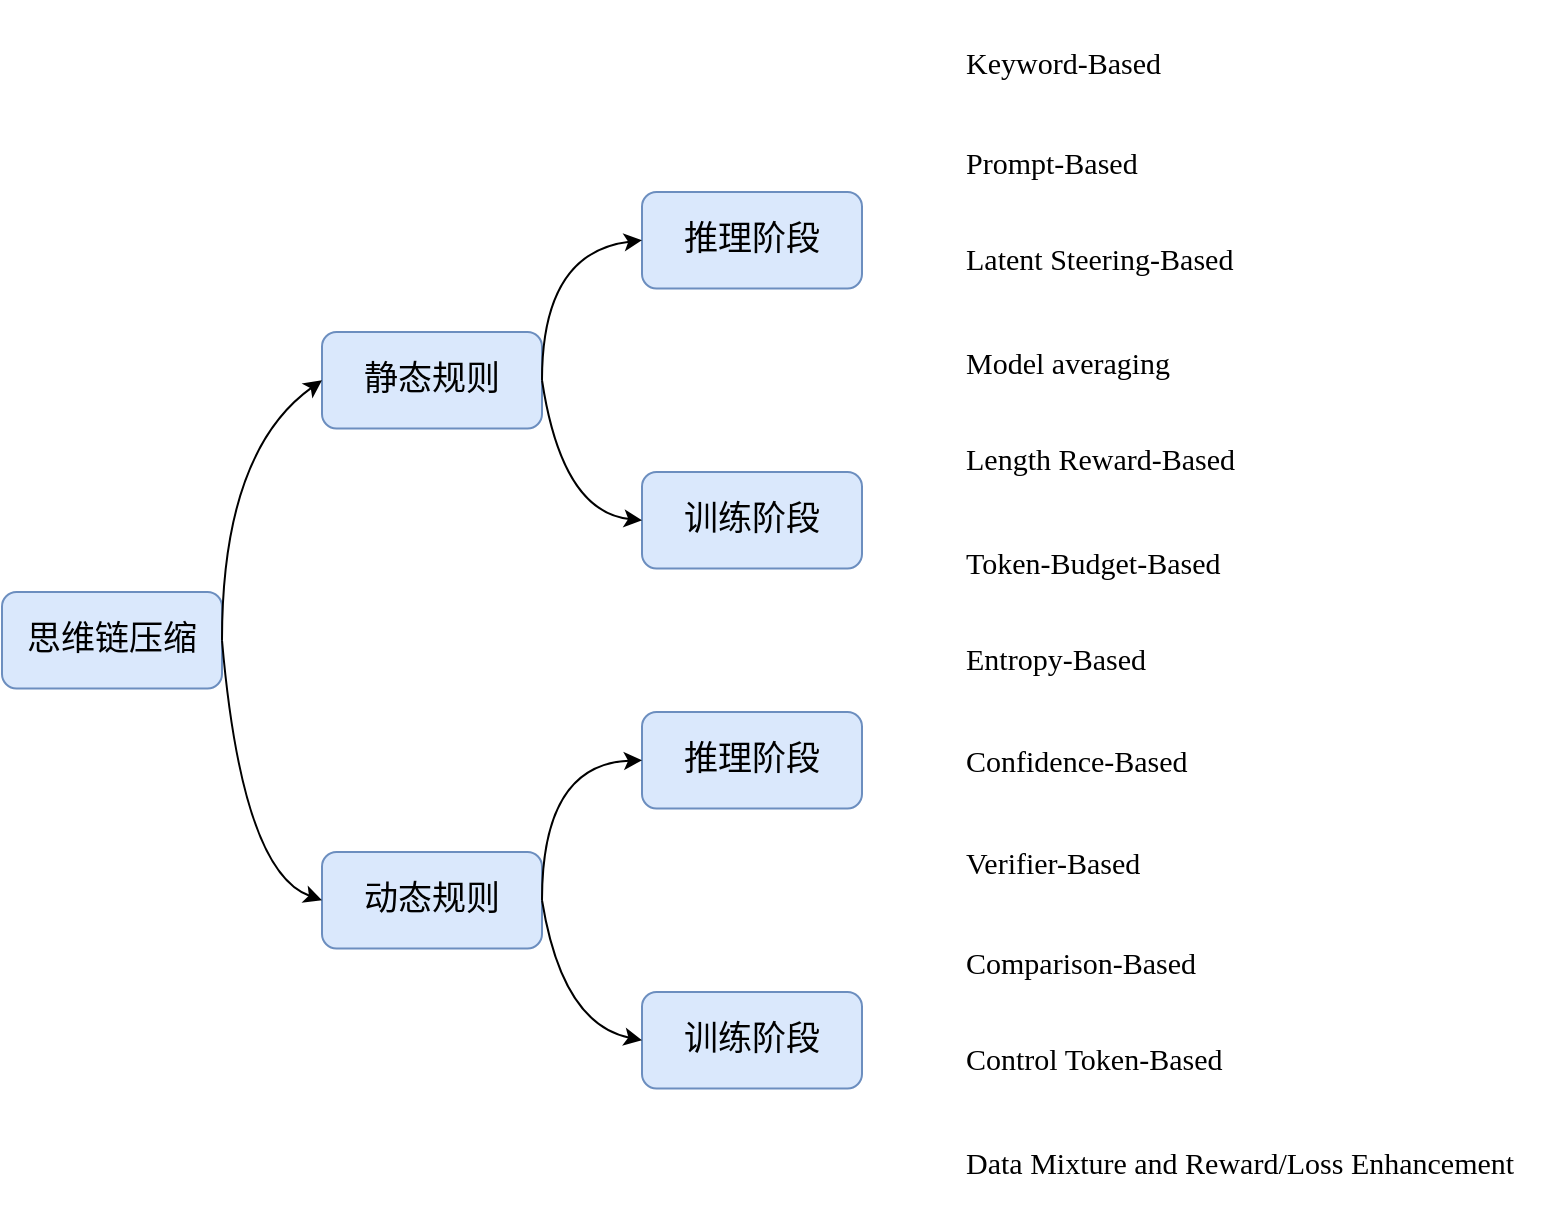 <mxfile version="28.2.7">
  <diagram name="第 1 页" id="tXLQk9LSS77p4pK74QhN">
    <mxGraphModel dx="1034" dy="588" grid="1" gridSize="10" guides="1" tooltips="1" connect="1" arrows="1" fold="1" page="1" pageScale="1" pageWidth="827" pageHeight="1169" math="0" shadow="0">
      <root>
        <mxCell id="0" />
        <mxCell id="1" parent="0" />
        <mxCell id="ufLeqFj3SaRQAWVy4F6e-2" value="&lt;font style=&quot;font-size: 17px;&quot;&gt;&lt;span style=&quot;text-wrap-mode: nowrap;&quot;&gt;思维链压缩&lt;/span&gt;&lt;/font&gt;" style="rounded=1;whiteSpace=wrap;html=1;fillColor=#dae8fc;strokeColor=#6c8ebf;fontFamily=Kaiti;" vertex="1" parent="1">
          <mxGeometry x="80.0" y="300" width="110" height="48.25" as="geometry" />
        </mxCell>
        <mxCell id="ufLeqFj3SaRQAWVy4F6e-3" value="&lt;span style=&quot;font-size: 17px; text-wrap-mode: nowrap;&quot;&gt;静态规则&lt;/span&gt;" style="rounded=1;whiteSpace=wrap;html=1;fillColor=#dae8fc;strokeColor=#6c8ebf;fontFamily=Kaiti;" vertex="1" parent="1">
          <mxGeometry x="240" y="170" width="110" height="48.25" as="geometry" />
        </mxCell>
        <mxCell id="ufLeqFj3SaRQAWVy4F6e-4" value="&lt;span style=&quot;font-size: 17px; text-wrap-mode: nowrap;&quot;&gt;动态规则&lt;/span&gt;" style="rounded=1;whiteSpace=wrap;html=1;fillColor=#dae8fc;strokeColor=#6c8ebf;fontFamily=Kaiti;" vertex="1" parent="1">
          <mxGeometry x="240" y="430" width="110" height="48.25" as="geometry" />
        </mxCell>
        <mxCell id="ufLeqFj3SaRQAWVy4F6e-5" value="&lt;span style=&quot;font-size: 17px; text-wrap-mode: nowrap;&quot;&gt;推理阶段&lt;/span&gt;" style="rounded=1;whiteSpace=wrap;html=1;fillColor=#dae8fc;strokeColor=#6c8ebf;fontFamily=Kaiti;" vertex="1" parent="1">
          <mxGeometry x="400" y="100" width="110" height="48.25" as="geometry" />
        </mxCell>
        <mxCell id="ufLeqFj3SaRQAWVy4F6e-6" value="&lt;span style=&quot;font-size: 17px; text-wrap-mode: nowrap;&quot;&gt;训练阶段&lt;/span&gt;" style="rounded=1;whiteSpace=wrap;html=1;fillColor=#dae8fc;strokeColor=#6c8ebf;fontFamily=Kaiti;" vertex="1" parent="1">
          <mxGeometry x="400" y="240" width="110" height="48.25" as="geometry" />
        </mxCell>
        <mxCell id="ufLeqFj3SaRQAWVy4F6e-7" value="&lt;span style=&quot;font-size: 17px; text-wrap-mode: nowrap;&quot;&gt;推理阶段&lt;/span&gt;" style="rounded=1;whiteSpace=wrap;html=1;fillColor=#dae8fc;strokeColor=#6c8ebf;fontFamily=Kaiti;" vertex="1" parent="1">
          <mxGeometry x="400" y="360" width="110" height="48.25" as="geometry" />
        </mxCell>
        <mxCell id="ufLeqFj3SaRQAWVy4F6e-8" value="&lt;span style=&quot;font-size: 17px; text-wrap-mode: nowrap;&quot;&gt;训练阶段&lt;/span&gt;" style="rounded=1;whiteSpace=wrap;html=1;fillColor=#dae8fc;strokeColor=#6c8ebf;fontFamily=Kaiti;" vertex="1" parent="1">
          <mxGeometry x="400" y="500" width="110" height="48.25" as="geometry" />
        </mxCell>
        <mxCell id="ufLeqFj3SaRQAWVy4F6e-10" value="" style="curved=1;endArrow=classic;html=1;rounded=0;exitX=1;exitY=0.5;exitDx=0;exitDy=0;entryX=0;entryY=0.5;entryDx=0;entryDy=0;" edge="1" parent="1" source="ufLeqFj3SaRQAWVy4F6e-2" target="ufLeqFj3SaRQAWVy4F6e-3">
          <mxGeometry width="50" height="50" relative="1" as="geometry">
            <mxPoint x="190" y="320" as="sourcePoint" />
            <mxPoint x="240" y="270" as="targetPoint" />
            <Array as="points">
              <mxPoint x="190" y="230" />
            </Array>
          </mxGeometry>
        </mxCell>
        <mxCell id="ufLeqFj3SaRQAWVy4F6e-11" value="" style="curved=1;endArrow=classic;html=1;rounded=0;exitX=1;exitY=0.5;exitDx=0;exitDy=0;entryX=0;entryY=0.5;entryDx=0;entryDy=0;" edge="1" parent="1" source="ufLeqFj3SaRQAWVy4F6e-2" target="ufLeqFj3SaRQAWVy4F6e-4">
          <mxGeometry width="50" height="50" relative="1" as="geometry">
            <mxPoint x="240" y="410" as="sourcePoint" />
            <mxPoint x="290" y="280" as="targetPoint" />
            <Array as="points">
              <mxPoint x="200" y="440" />
            </Array>
          </mxGeometry>
        </mxCell>
        <mxCell id="ufLeqFj3SaRQAWVy4F6e-12" value="" style="curved=1;endArrow=classic;html=1;rounded=0;entryX=0;entryY=0.5;entryDx=0;entryDy=0;exitX=1;exitY=0.5;exitDx=0;exitDy=0;" edge="1" parent="1" source="ufLeqFj3SaRQAWVy4F6e-3" target="ufLeqFj3SaRQAWVy4F6e-5">
          <mxGeometry width="50" height="50" relative="1" as="geometry">
            <mxPoint x="350" y="190" as="sourcePoint" />
            <mxPoint x="400" y="60" as="targetPoint" />
            <Array as="points">
              <mxPoint x="350" y="130" />
            </Array>
          </mxGeometry>
        </mxCell>
        <mxCell id="ufLeqFj3SaRQAWVy4F6e-13" value="" style="curved=1;endArrow=classic;html=1;rounded=0;entryX=0;entryY=0.5;entryDx=0;entryDy=0;exitX=1;exitY=0.5;exitDx=0;exitDy=0;" edge="1" parent="1" source="ufLeqFj3SaRQAWVy4F6e-4" target="ufLeqFj3SaRQAWVy4F6e-7">
          <mxGeometry width="50" height="50" relative="1" as="geometry">
            <mxPoint x="350" y="450" as="sourcePoint" />
            <mxPoint x="400" y="380" as="targetPoint" />
            <Array as="points">
              <mxPoint x="350" y="386" />
            </Array>
          </mxGeometry>
        </mxCell>
        <mxCell id="ufLeqFj3SaRQAWVy4F6e-14" value="" style="curved=1;endArrow=classic;html=1;rounded=0;exitX=1;exitY=0.5;exitDx=0;exitDy=0;entryX=0;entryY=0.5;entryDx=0;entryDy=0;" edge="1" parent="1" source="ufLeqFj3SaRQAWVy4F6e-3" target="ufLeqFj3SaRQAWVy4F6e-6">
          <mxGeometry width="50" height="50" relative="1" as="geometry">
            <mxPoint x="364" y="210" as="sourcePoint" />
            <mxPoint x="414" y="340" as="targetPoint" />
            <Array as="points">
              <mxPoint x="360" y="260" />
            </Array>
          </mxGeometry>
        </mxCell>
        <mxCell id="ufLeqFj3SaRQAWVy4F6e-15" value="" style="curved=1;endArrow=classic;html=1;rounded=0;exitX=1;exitY=0.5;exitDx=0;exitDy=0;entryX=0;entryY=0.5;entryDx=0;entryDy=0;" edge="1" parent="1" source="ufLeqFj3SaRQAWVy4F6e-4" target="ufLeqFj3SaRQAWVy4F6e-8">
          <mxGeometry width="50" height="50" relative="1" as="geometry">
            <mxPoint x="350" y="450" as="sourcePoint" />
            <mxPoint x="400" y="520" as="targetPoint" />
            <Array as="points">
              <mxPoint x="360" y="516" />
            </Array>
          </mxGeometry>
        </mxCell>
        <mxCell id="ufLeqFj3SaRQAWVy4F6e-19" value="&lt;h4 style=&quot;font-size: 16px;&quot;&gt;&lt;span style=&quot;font-family: 楷体; font-weight: normal;&quot;&gt;&lt;font style=&quot;font-size: 15px;&quot; face=&quot;Times New Roman&quot;&gt;Keyword-Based&lt;/font&gt;&lt;/span&gt;&lt;/h4&gt;" style="text;html=1;whiteSpace=wrap;strokeColor=none;fillColor=none;align=left;verticalAlign=middle;rounded=0;" vertex="1" parent="1">
          <mxGeometry x="560" y="20" width="120" height="30" as="geometry" />
        </mxCell>
        <mxCell id="ufLeqFj3SaRQAWVy4F6e-22" value="&lt;h4 style=&quot;&quot;&gt;&lt;font face=&quot;Times New Roman&quot;&gt;&lt;span style=&quot;font-size: 15px; font-weight: 400;&quot;&gt;Prompt-Based&lt;/span&gt;&lt;/font&gt;&lt;/h4&gt;" style="text;html=1;whiteSpace=wrap;strokeColor=none;fillColor=none;align=left;verticalAlign=middle;rounded=0;" vertex="1" parent="1">
          <mxGeometry x="560" y="70" width="120" height="30" as="geometry" />
        </mxCell>
        <mxCell id="ufLeqFj3SaRQAWVy4F6e-24" value="&lt;h4 style=&quot;&quot;&gt;&lt;font face=&quot;Times New Roman&quot;&gt;&lt;span style=&quot;font-size: 15px; font-weight: 400;&quot;&gt;Latent Steering-Based&lt;/span&gt;&lt;/font&gt;&lt;/h4&gt;" style="text;html=1;whiteSpace=wrap;strokeColor=none;fillColor=none;align=left;verticalAlign=middle;rounded=0;" vertex="1" parent="1">
          <mxGeometry x="560" y="118.25" width="160" height="30" as="geometry" />
        </mxCell>
        <mxCell id="ufLeqFj3SaRQAWVy4F6e-25" value="&lt;h4 style=&quot;&quot;&gt;&lt;font face=&quot;Times New Roman&quot;&gt;&lt;span style=&quot;font-size: 15px; font-weight: 400;&quot;&gt;Model averaging&lt;/span&gt;&lt;/font&gt;&lt;/h4&gt;" style="text;html=1;whiteSpace=wrap;strokeColor=none;fillColor=none;align=left;verticalAlign=middle;rounded=0;" vertex="1" parent="1">
          <mxGeometry x="560" y="170" width="120" height="30" as="geometry" />
        </mxCell>
        <mxCell id="ufLeqFj3SaRQAWVy4F6e-26" value="&lt;h4 style=&quot;&quot;&gt;&lt;font face=&quot;Times New Roman&quot;&gt;&lt;span style=&quot;font-size: 15px; font-weight: 400;&quot;&gt;Length Reward-Based&lt;/span&gt;&lt;/font&gt;&lt;/h4&gt;" style="text;html=1;whiteSpace=wrap;strokeColor=none;fillColor=none;align=left;verticalAlign=middle;rounded=0;" vertex="1" parent="1">
          <mxGeometry x="560" y="218.25" width="160" height="30" as="geometry" />
        </mxCell>
        <mxCell id="ufLeqFj3SaRQAWVy4F6e-27" value="&lt;h4 style=&quot;&quot;&gt;&lt;font face=&quot;Times New Roman&quot;&gt;&lt;span style=&quot;font-size: 15px; font-weight: 400;&quot;&gt;Token-Budget-Based&lt;/span&gt;&lt;/font&gt;&lt;/h4&gt;" style="text;html=1;whiteSpace=wrap;strokeColor=none;fillColor=none;align=left;verticalAlign=middle;rounded=0;" vertex="1" parent="1">
          <mxGeometry x="560" y="270" width="160" height="30" as="geometry" />
        </mxCell>
        <mxCell id="ufLeqFj3SaRQAWVy4F6e-28" value="&lt;h4 style=&quot;&quot;&gt;&lt;font face=&quot;Times New Roman&quot;&gt;&lt;span style=&quot;font-size: 15px; font-weight: 400;&quot;&gt;Entropy-Based&lt;/span&gt;&lt;/font&gt;&lt;/h4&gt;" style="text;html=1;whiteSpace=wrap;strokeColor=none;fillColor=none;align=left;verticalAlign=middle;rounded=0;" vertex="1" parent="1">
          <mxGeometry x="560" y="318.25" width="160" height="30" as="geometry" />
        </mxCell>
        <mxCell id="ufLeqFj3SaRQAWVy4F6e-29" value="&lt;h4 style=&quot;&quot;&gt;&lt;font face=&quot;Times New Roman&quot;&gt;&lt;span style=&quot;font-size: 15px; font-weight: 400;&quot;&gt;Confidence-Based&lt;/span&gt;&lt;/font&gt;&lt;/h4&gt;" style="text;html=1;whiteSpace=wrap;strokeColor=none;fillColor=none;align=left;verticalAlign=middle;rounded=0;" vertex="1" parent="1">
          <mxGeometry x="560" y="369.13" width="160" height="30" as="geometry" />
        </mxCell>
        <mxCell id="ufLeqFj3SaRQAWVy4F6e-30" value="&lt;h4 style=&quot;&quot;&gt;&lt;font face=&quot;Times New Roman&quot;&gt;&lt;span style=&quot;font-size: 15px; font-weight: 400;&quot;&gt;Verifier-Based&lt;/span&gt;&lt;/font&gt;&lt;/h4&gt;" style="text;html=1;whiteSpace=wrap;strokeColor=none;fillColor=none;align=left;verticalAlign=middle;rounded=0;" vertex="1" parent="1">
          <mxGeometry x="560" y="420" width="160" height="30" as="geometry" />
        </mxCell>
        <mxCell id="ufLeqFj3SaRQAWVy4F6e-31" value="&lt;h4 style=&quot;&quot;&gt;&lt;font face=&quot;Times New Roman&quot;&gt;&lt;span style=&quot;font-size: 15px; font-weight: 400;&quot;&gt;Comparison-Based&lt;/span&gt;&lt;/font&gt;&lt;/h4&gt;" style="text;html=1;whiteSpace=wrap;strokeColor=none;fillColor=none;align=left;verticalAlign=middle;rounded=0;" vertex="1" parent="1">
          <mxGeometry x="560" y="470" width="160" height="30" as="geometry" />
        </mxCell>
        <mxCell id="ufLeqFj3SaRQAWVy4F6e-32" value="&lt;h4 style=&quot;&quot;&gt;&lt;font face=&quot;Times New Roman&quot;&gt;&lt;span style=&quot;font-size: 15px; font-weight: 400;&quot;&gt;Control Token-Based&lt;/span&gt;&lt;/font&gt;&lt;/h4&gt;" style="text;html=1;whiteSpace=wrap;strokeColor=none;fillColor=none;align=left;verticalAlign=middle;rounded=0;" vertex="1" parent="1">
          <mxGeometry x="560" y="518.25" width="160" height="30" as="geometry" />
        </mxCell>
        <mxCell id="ufLeqFj3SaRQAWVy4F6e-33" value="&lt;h4 style=&quot;&quot;&gt;&lt;font face=&quot;Times New Roman&quot;&gt;&lt;span style=&quot;font-size: 15px; font-weight: 400;&quot;&gt;Data Mixture and Reward/Loss Enhancement&lt;/span&gt;&lt;/font&gt;&lt;/h4&gt;" style="text;html=1;whiteSpace=wrap;strokeColor=none;fillColor=none;align=left;verticalAlign=middle;rounded=0;" vertex="1" parent="1">
          <mxGeometry x="560" y="569.5" width="290" height="30" as="geometry" />
        </mxCell>
      </root>
    </mxGraphModel>
  </diagram>
</mxfile>
